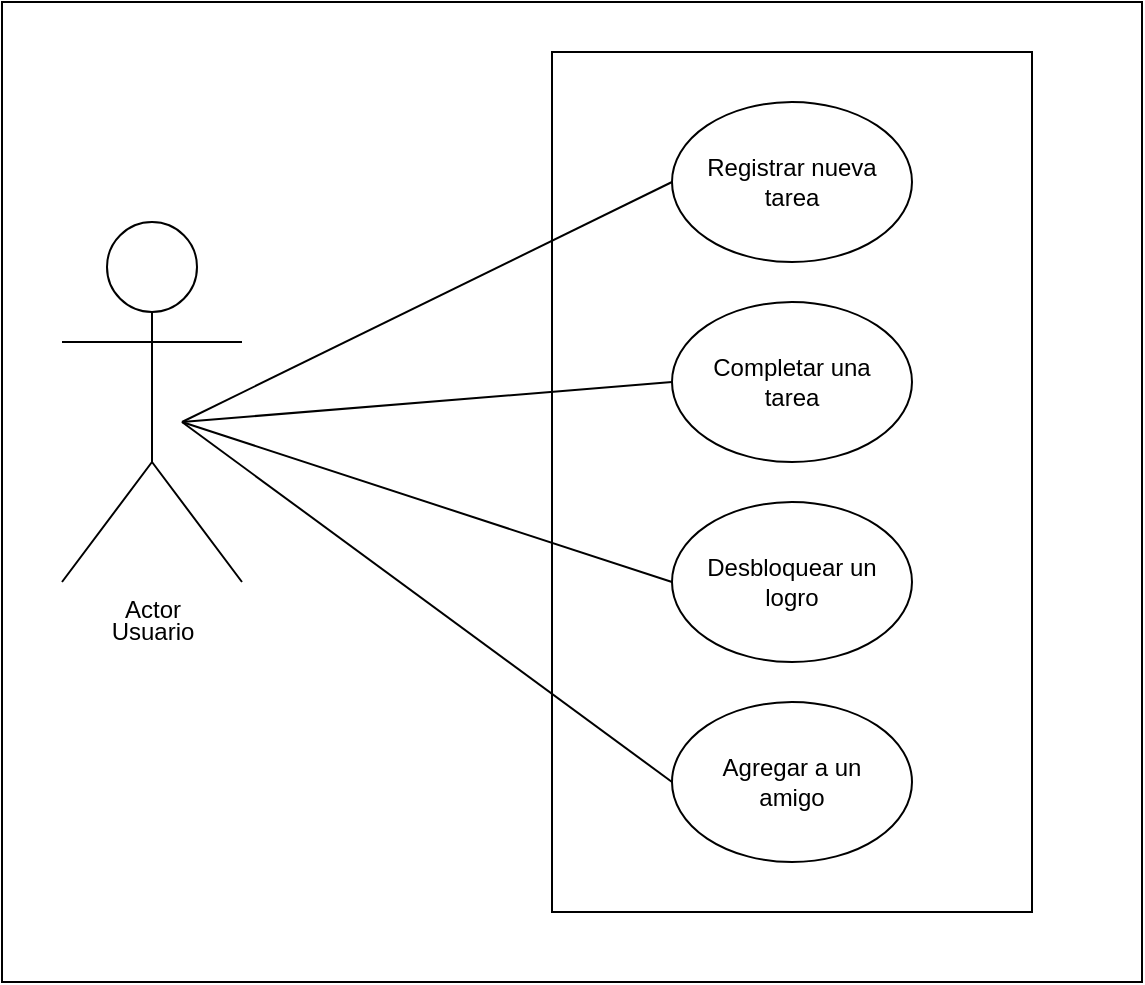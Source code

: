 <mxfile version="27.1.4" pages="2">
  <diagram name="casos de uso" id="FTjHfiL6xoOzRVsWQZG2">
    <mxGraphModel grid="1" page="1" gridSize="10" guides="1" tooltips="1" connect="1" arrows="1" fold="1" pageScale="1" pageWidth="827" pageHeight="1169" math="0" shadow="0">
      <root>
        <mxCell id="0" />
        <mxCell id="1" parent="0" />
        <mxCell id="Ec9dUw4QIepvTAz29PJ--1" value="" style="rounded=0;whiteSpace=wrap;html=1;" vertex="1" parent="1">
          <mxGeometry x="110" y="30" width="570" height="490" as="geometry" />
        </mxCell>
        <mxCell id="cVIMc7X5dBeMMAL8yEKO-1" value="Actor" style="shape=umlActor;verticalLabelPosition=bottom;verticalAlign=top;html=1;outlineConnect=0;" vertex="1" parent="1">
          <mxGeometry x="140" y="140" width="90" height="180" as="geometry" />
        </mxCell>
        <mxCell id="cVIMc7X5dBeMMAL8yEKO-3" value="" style="verticalLabelPosition=bottom;verticalAlign=top;html=1;shape=mxgraph.basic.rect;fillColor2=none;strokeWidth=1;size=20;indent=5;rotation=90;" vertex="1" parent="1">
          <mxGeometry x="290" y="150" width="430" height="240" as="geometry" />
        </mxCell>
        <mxCell id="cVIMc7X5dBeMMAL8yEKO-4" value="Registrar nueva&lt;div&gt;tarea&lt;/div&gt;" style="ellipse;whiteSpace=wrap;html=1;" vertex="1" parent="1">
          <mxGeometry x="445" y="80" width="120" height="80" as="geometry" />
        </mxCell>
        <mxCell id="cVIMc7X5dBeMMAL8yEKO-5" value="Completar una&lt;div&gt;tarea&lt;/div&gt;" style="ellipse;whiteSpace=wrap;html=1;" vertex="1" parent="1">
          <mxGeometry x="445" y="180" width="120" height="80" as="geometry" />
        </mxCell>
        <mxCell id="cVIMc7X5dBeMMAL8yEKO-6" value="Desbloquear un&lt;div&gt;logro&lt;/div&gt;" style="ellipse;whiteSpace=wrap;html=1;" vertex="1" parent="1">
          <mxGeometry x="445" y="280" width="120" height="80" as="geometry" />
        </mxCell>
        <mxCell id="cVIMc7X5dBeMMAL8yEKO-7" value="Agregar a un&lt;div&gt;amigo&lt;/div&gt;" style="ellipse;whiteSpace=wrap;html=1;" vertex="1" parent="1">
          <mxGeometry x="445" y="380" width="120" height="80" as="geometry" />
        </mxCell>
        <mxCell id="cVIMc7X5dBeMMAL8yEKO-14" value="" style="edgeStyle=none;orthogonalLoop=1;jettySize=auto;html=1;rounded=0;entryX=0;entryY=0.5;entryDx=0;entryDy=0;endArrow=none;startFill=0;" edge="1" parent="1" target="cVIMc7X5dBeMMAL8yEKO-4">
          <mxGeometry width="100" relative="1" as="geometry">
            <mxPoint x="200" y="240" as="sourcePoint" />
            <mxPoint x="300" y="240" as="targetPoint" />
            <Array as="points" />
          </mxGeometry>
        </mxCell>
        <mxCell id="cVIMc7X5dBeMMAL8yEKO-18" value="" style="edgeStyle=none;orthogonalLoop=1;jettySize=auto;html=1;rounded=0;entryX=0;entryY=0.5;entryDx=0;entryDy=0;endArrow=none;startFill=0;" edge="1" parent="1" target="cVIMc7X5dBeMMAL8yEKO-5">
          <mxGeometry width="100" relative="1" as="geometry">
            <mxPoint x="200" y="240" as="sourcePoint" />
            <mxPoint x="250" y="240" as="targetPoint" />
            <Array as="points" />
          </mxGeometry>
        </mxCell>
        <mxCell id="cVIMc7X5dBeMMAL8yEKO-19" value="" style="edgeStyle=none;orthogonalLoop=1;jettySize=auto;html=1;rounded=0;entryX=0;entryY=0.5;entryDx=0;entryDy=0;endArrow=none;startFill=0;" edge="1" parent="1" target="cVIMc7X5dBeMMAL8yEKO-6">
          <mxGeometry width="100" relative="1" as="geometry">
            <mxPoint x="200" y="240" as="sourcePoint" />
            <mxPoint x="260" y="250" as="targetPoint" />
            <Array as="points" />
          </mxGeometry>
        </mxCell>
        <mxCell id="cVIMc7X5dBeMMAL8yEKO-20" value="" style="edgeStyle=none;orthogonalLoop=1;jettySize=auto;html=1;rounded=0;entryX=0;entryY=0.5;entryDx=0;entryDy=0;endArrow=none;startFill=0;" edge="1" parent="1" target="cVIMc7X5dBeMMAL8yEKO-7">
          <mxGeometry width="100" relative="1" as="geometry">
            <mxPoint x="200" y="240" as="sourcePoint" />
            <mxPoint x="300" y="290" as="targetPoint" />
            <Array as="points" />
          </mxGeometry>
        </mxCell>
        <mxCell id="cVIMc7X5dBeMMAL8yEKO-21" value="Usuario" style="text;html=1;align=center;verticalAlign=middle;resizable=0;points=[];autosize=1;strokeColor=none;fillColor=none;" vertex="1" parent="1">
          <mxGeometry x="155" y="330" width="60" height="30" as="geometry" />
        </mxCell>
      </root>
    </mxGraphModel>
  </diagram>
  <diagram id="EKppJVyrGTAVIRUNr6Ep" name="relaciones">
    <mxGraphModel grid="1" page="1" gridSize="10" guides="1" tooltips="1" connect="1" arrows="1" fold="1" pageScale="1" pageWidth="827" pageHeight="1169" math="0" shadow="0">
      <root>
        <mxCell id="0" />
        <mxCell id="1" parent="0" />
        <mxCell id="yp_-aZWw_02zVltfHo_g-1" value="" style="rounded=0;whiteSpace=wrap;html=1;" vertex="1" parent="1">
          <mxGeometry x="25" y="110" width="735" height="480" as="geometry" />
        </mxCell>
        <mxCell id="U1LX3HtkpGE7J8hqwIcX-13" style="edgeStyle=orthogonalEdgeStyle;rounded=0;orthogonalLoop=1;jettySize=auto;html=1;entryX=0;entryY=0.5;entryDx=0;entryDy=0;endArrow=none;startFill=0;" edge="1" parent="1" source="U1LX3HtkpGE7J8hqwIcX-1" target="U1LX3HtkpGE7J8hqwIcX-2">
          <mxGeometry relative="1" as="geometry" />
        </mxCell>
        <mxCell id="U1LX3HtkpGE7J8hqwIcX-1" value="Actor" style="shape=umlActor;verticalLabelPosition=bottom;verticalAlign=top;html=1;outlineConnect=0;" vertex="1" parent="1">
          <mxGeometry x="40" y="330" width="90" height="170" as="geometry" />
        </mxCell>
        <mxCell id="U1LX3HtkpGE7J8hqwIcX-3" style="edgeStyle=orthogonalEdgeStyle;rounded=0;orthogonalLoop=1;jettySize=auto;html=1;exitX=0.5;exitY=0;exitDx=0;exitDy=0;endArrow=none;startFill=0;dashed=1;dashPattern=8 8;" edge="1" parent="1" source="U1LX3HtkpGE7J8hqwIcX-2">
          <mxGeometry relative="1" as="geometry">
            <mxPoint x="387" y="250" as="targetPoint" />
          </mxGeometry>
        </mxCell>
        <mxCell id="U1LX3HtkpGE7J8hqwIcX-2" value="&lt;font style=&quot;font-size: 15px;&quot;&gt;Desbloquear un logro&lt;/font&gt;" style="ellipse;whiteSpace=wrap;html=1;" vertex="1" parent="1">
          <mxGeometry x="282" y="350" width="210" height="130" as="geometry" />
        </mxCell>
        <mxCell id="U1LX3HtkpGE7J8hqwIcX-5" value="" style="edgeStyle=orthogonalEdgeStyle;orthogonalLoop=1;jettySize=auto;html=1;rounded=0;dashed=1;dashPattern=8 8;endArrow=open;endFill=0;" edge="1" parent="1">
          <mxGeometry width="100" relative="1" as="geometry">
            <mxPoint x="387" y="250" as="sourcePoint" />
            <mxPoint x="482" y="200" as="targetPoint" />
          </mxGeometry>
        </mxCell>
        <mxCell id="U1LX3HtkpGE7J8hqwIcX-6" value="" style="edgeStyle=orthogonalEdgeStyle;orthogonalLoop=1;jettySize=auto;html=1;rounded=0;dashed=1;dashPattern=8 8;endArrow=open;endFill=0;" edge="1" parent="1">
          <mxGeometry width="100" relative="1" as="geometry">
            <mxPoint x="387" y="250" as="sourcePoint" />
            <mxPoint x="298" y="200" as="targetPoint" />
          </mxGeometry>
        </mxCell>
        <mxCell id="U1LX3HtkpGE7J8hqwIcX-7" value="&lt;font style=&quot;font-size: 14px;&quot;&gt;Completar una&lt;/font&gt;&lt;div&gt;&lt;font style=&quot;font-size: 14px;&quot;&gt;tarea&lt;/font&gt;&lt;/div&gt;" style="ellipse;whiteSpace=wrap;html=1;" vertex="1" parent="1">
          <mxGeometry x="240" y="130" width="120" height="69" as="geometry" />
        </mxCell>
        <mxCell id="U1LX3HtkpGE7J8hqwIcX-8" value="&lt;font style=&quot;font-size: 14px;&quot;&gt;Otorgar una&lt;/font&gt;&lt;div&gt;&lt;font style=&quot;font-size: 14px;&quot;&gt;recompensa&lt;/font&gt;&lt;/div&gt;" style="ellipse;whiteSpace=wrap;html=1;" vertex="1" parent="1">
          <mxGeometry x="420" y="130" width="122" height="69" as="geometry" />
        </mxCell>
        <mxCell id="U1LX3HtkpGE7J8hqwIcX-9" value="&lt;font&gt;&amp;lt;&amp;lt;include&amp;gt;&amp;gt;&lt;/font&gt;" style="text;html=1;align=center;verticalAlign=middle;resizable=0;points=[];autosize=1;strokeColor=none;fillColor=none;fontSize=13;" vertex="1" parent="1">
          <mxGeometry x="379" y="246" width="100" height="30" as="geometry" />
        </mxCell>
        <mxCell id="U1LX3HtkpGE7J8hqwIcX-11" style="edgeStyle=orthogonalEdgeStyle;rounded=0;orthogonalLoop=1;jettySize=auto;html=1;entryX=1;entryY=0.5;entryDx=0;entryDy=0;dashed=1;dashPattern=8 8;endArrow=open;endFill=0;" edge="1" parent="1" source="U1LX3HtkpGE7J8hqwIcX-10" target="U1LX3HtkpGE7J8hqwIcX-2">
          <mxGeometry relative="1" as="geometry" />
        </mxCell>
        <mxCell id="U1LX3HtkpGE7J8hqwIcX-10" value="&lt;font style=&quot;font-size: 14px;&quot;&gt;Mostrar notificación&lt;/font&gt;" style="ellipse;whiteSpace=wrap;html=1;" vertex="1" parent="1">
          <mxGeometry x="620" y="380" width="120" height="70" as="geometry" />
        </mxCell>
        <mxCell id="U1LX3HtkpGE7J8hqwIcX-12" value="&lt;font&gt;&amp;lt;&amp;lt;extend&amp;gt;&amp;gt;&lt;/font&gt;" style="text;html=1;align=center;verticalAlign=middle;resizable=0;points=[];autosize=1;strokeColor=none;fillColor=none;fontSize=13;" vertex="1" parent="1">
          <mxGeometry x="537" y="410" width="90" height="30" as="geometry" />
        </mxCell>
      </root>
    </mxGraphModel>
  </diagram>
</mxfile>
